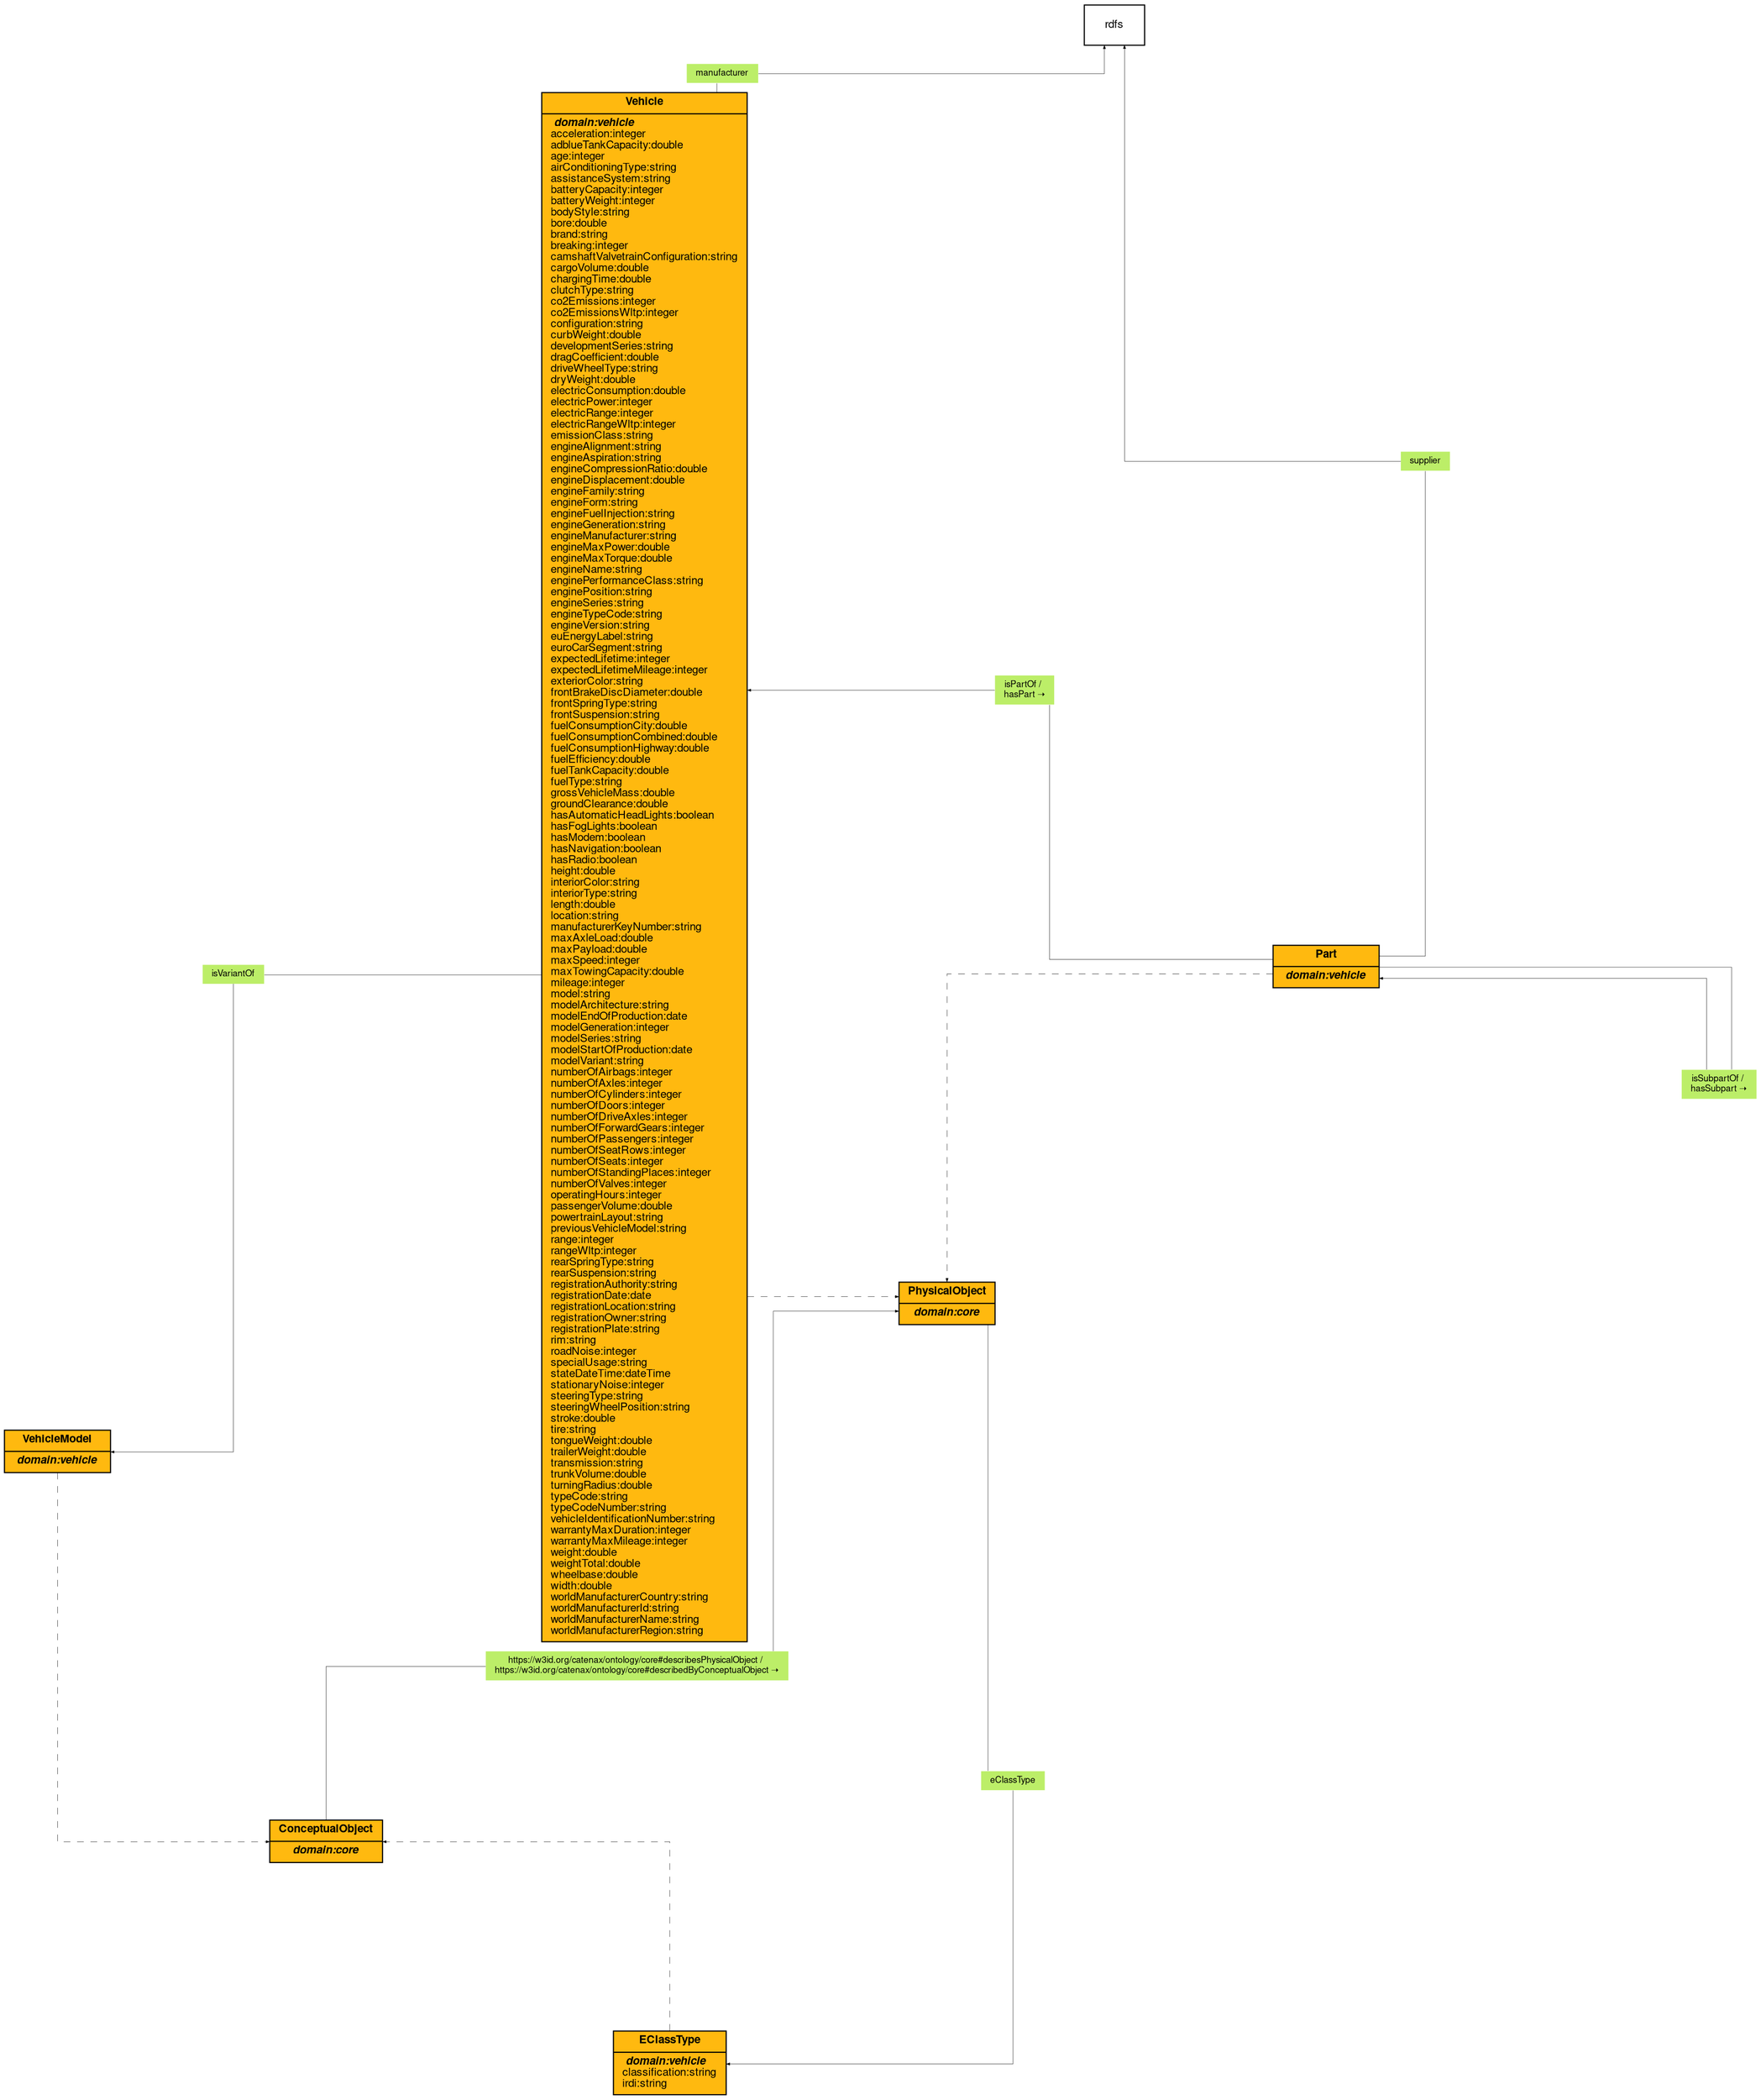 digraph vehicle_ontology {
	graph [fontname="Helvetica,Arial,sans-serif" fontsize=10 layout=neato overlap=false splines=ortho]
	node [fillcolor=darkgoldenrod1 fontname="Helvetica,Arial,sans-serif" fontsize=10 shape=record]
	edge [arrowsize=0.3 fontname="Helvetica,Arial,sans-serif" fontsize=10 penwidth=0.3]
	ConceptualObject [label=<{<b>ConceptualObject</b> | <i><b> domain:core</b></i> <br align="left"/>}> style=filled]
	PhysicalObject [label=<{<b>PhysicalObject</b> | <i><b> domain:core</b></i> <br align="left"/>}> style=filled]
	EClassType [label=<{<b>EClassType</b> | <i><b> domain:vehicle</b></i> <br align="left"/>classification:string<br align="left"/>irdi:string<br align="left"/>}> style=filled]
	Part [label=<{<b>Part</b> | <i><b> domain:vehicle</b></i> <br align="left"/>}> style=filled]
	Vehicle [label=<{<b>Vehicle</b> | <i><b> domain:vehicle</b></i> <br align="left"/>acceleration:integer<br align="left"/>adblueTankCapacity:double<br align="left"/>age:integer<br align="left"/>airConditioningType:string<br align="left"/>assistanceSystem:string<br align="left"/>batteryCapacity:integer<br align="left"/>batteryWeight:integer<br align="left"/>bodyStyle:string<br align="left"/>bore:double<br align="left"/>brand:string<br align="left"/>breaking:integer<br align="left"/>camshaftValvetrainConfiguration:string<br align="left"/>cargoVolume:double<br align="left"/>chargingTime:double<br align="left"/>clutchType:string<br align="left"/>co2Emissions:integer<br align="left"/>co2EmissionsWltp:integer<br align="left"/>configuration:string<br align="left"/>curbWeight:double<br align="left"/>developmentSeries:string<br align="left"/>dragCoefficient:double<br align="left"/>driveWheelType:string<br align="left"/>dryWeight:double<br align="left"/>electricConsumption:double<br align="left"/>electricPower:integer<br align="left"/>electricRange:integer<br align="left"/>electricRangeWltp:integer<br align="left"/>emissionClass:string<br align="left"/>engineAlignment:string<br align="left"/>engineAspiration:string<br align="left"/>engineCompressionRatio:double<br align="left"/>engineDisplacement:double<br align="left"/>engineFamily:string<br align="left"/>engineForm:string<br align="left"/>engineFuelInjection:string<br align="left"/>engineGeneration:string<br align="left"/>engineManufacturer:string<br align="left"/>engineMaxPower:double<br align="left"/>engineMaxTorque:double<br align="left"/>engineName:string<br align="left"/>enginePerformanceClass:string<br align="left"/>enginePosition:string<br align="left"/>engineSeries:string<br align="left"/>engineTypeCode:string<br align="left"/>engineVersion:string<br align="left"/>euEnergyLabel:string<br align="left"/>euroCarSegment:string<br align="left"/>expectedLifetime:integer<br align="left"/>expectedLifetimeMileage:integer<br align="left"/>exteriorColor:string<br align="left"/>frontBrakeDiscDiameter:double<br align="left"/>frontSpringType:string<br align="left"/>frontSuspension:string<br align="left"/>fuelConsumptionCity:double<br align="left"/>fuelConsumptionCombined:double<br align="left"/>fuelConsumptionHighway:double<br align="left"/>fuelEfficiency:double<br align="left"/>fuelTankCapacity:double<br align="left"/>fuelType:string<br align="left"/>grossVehicleMass:double<br align="left"/>groundClearance:double<br align="left"/>hasAutomaticHeadLights:boolean<br align="left"/>hasFogLights:boolean<br align="left"/>hasModem:boolean<br align="left"/>hasNavigation:boolean<br align="left"/>hasRadio:boolean<br align="left"/>height:double<br align="left"/>interiorColor:string<br align="left"/>interiorType:string<br align="left"/>length:double<br align="left"/>location:string<br align="left"/>manufacturerKeyNumber:string<br align="left"/>maxAxleLoad:double<br align="left"/>maxPayload:double<br align="left"/>maxSpeed:integer<br align="left"/>maxTowingCapacity:double<br align="left"/>mileage:integer<br align="left"/>model:string<br align="left"/>modelArchitecture:string<br align="left"/>modelEndOfProduction:date<br align="left"/>modelGeneration:integer<br align="left"/>modelSeries:string<br align="left"/>modelStartOfProduction:date<br align="left"/>modelVariant:string<br align="left"/>numberOfAirbags:integer<br align="left"/>numberOfAxles:integer<br align="left"/>numberOfCylinders:integer<br align="left"/>numberOfDoors:integer<br align="left"/>numberOfDriveAxles:integer<br align="left"/>numberOfForwardGears:integer<br align="left"/>numberOfPassengers:integer<br align="left"/>numberOfSeatRows:integer<br align="left"/>numberOfSeats:integer<br align="left"/>numberOfStandingPlaces:integer<br align="left"/>numberOfValves:integer<br align="left"/>operatingHours:integer<br align="left"/>passengerVolume:double<br align="left"/>powertrainLayout:string<br align="left"/>previousVehicleModel:string<br align="left"/>range:integer<br align="left"/>rangeWltp:integer<br align="left"/>rearSpringType:string<br align="left"/>rearSuspension:string<br align="left"/>registrationAuthority:string<br align="left"/>registrationDate:date<br align="left"/>registrationLocation:string<br align="left"/>registrationOwner:string<br align="left"/>registrationPlate:string<br align="left"/>rim:string<br align="left"/>roadNoise:integer<br align="left"/>specialUsage:string<br align="left"/>stateDateTime:dateTime<br align="left"/>stationaryNoise:integer<br align="left"/>steeringType:string<br align="left"/>steeringWheelPosition:string<br align="left"/>stroke:double<br align="left"/>tire:string<br align="left"/>tongueWeight:double<br align="left"/>trailerWeight:double<br align="left"/>transmission:string<br align="left"/>trunkVolume:double<br align="left"/>turningRadius:double<br align="left"/>typeCode:string<br align="left"/>typeCodeNumber:string<br align="left"/>vehicleIdentificationNumber:string<br align="left"/>warrantyMaxDuration:integer<br align="left"/>warrantyMaxMileage:integer<br align="left"/>weight:double<br align="left"/>weightTotal:double<br align="left"/>wheelbase:double<br align="left"/>width:double<br align="left"/>worldManufacturerCountry:string<br align="left"/>worldManufacturerId:string<br align="left"/>worldManufacturerName:string<br align="left"/>worldManufacturerRegion:string<br align="left"/>}> style=filled]
	VehicleModel [label=<{<b>VehicleModel</b> | <i><b> domain:vehicle</b></i> <br align="left"/>}> style=filled]
	describesPhysicalObject [label="https://w3id.org/catenax/ontology/core#describesPhysicalObject / 
https://w3id.org/catenax/ontology/core#describedByConceptualObject ➝" fillcolor=darkolivegreen2 fontsize=8 height=0 shape=plaintext style=filled width=0]
	eClassType [label=eClassType fillcolor=darkolivegreen2 fontsize=8 height=0 shape=plaintext style=filled width=0]
	isPartOf [label="isPartOf / 
hasPart ➝" fillcolor=darkolivegreen2 fontsize=8 height=0 shape=plaintext style=filled width=0]
	isSubpartOf [label="isSubpartOf / 
hasSubpart ➝" fillcolor=darkolivegreen2 fontsize=8 height=0 shape=plaintext style=filled width=0]
	isVariantOf [label=isVariantOf fillcolor=darkolivegreen2 fontsize=8 height=0 shape=plaintext style=filled width=0]
	supplier [label=supplier fillcolor=darkolivegreen2 fontsize=8 height=0 shape=plaintext style=filled width=0]
	manufacturer [label=manufacturer fillcolor=darkolivegreen2 fontsize=8 height=0 shape=plaintext style=filled width=0]
	ConceptualObject -> describesPhysicalObject [arrowhead=none]
	describesPhysicalObject -> PhysicalObject
	PhysicalObject -> eClassType [arrowhead=none]
	eClassType -> EClassType
	Part -> isPartOf [arrowhead=none]
	isPartOf -> Vehicle
	Part -> isSubpartOf [arrowhead=none]
	isSubpartOf -> Part
	Vehicle -> isVariantOf [arrowhead=none]
	isVariantOf -> VehicleModel
	Part -> supplier [arrowhead=none]
	supplier -> rdfs:Resource
	Vehicle -> manufacturer [arrowhead=none]
	manufacturer -> rdfs:Resource
	EClassType -> ConceptualObject [style=dashed]
	VehicleModel -> ConceptualObject [style=dashed]
	Part -> PhysicalObject [style=dashed]
	Vehicle -> PhysicalObject [style=dashed]
}

